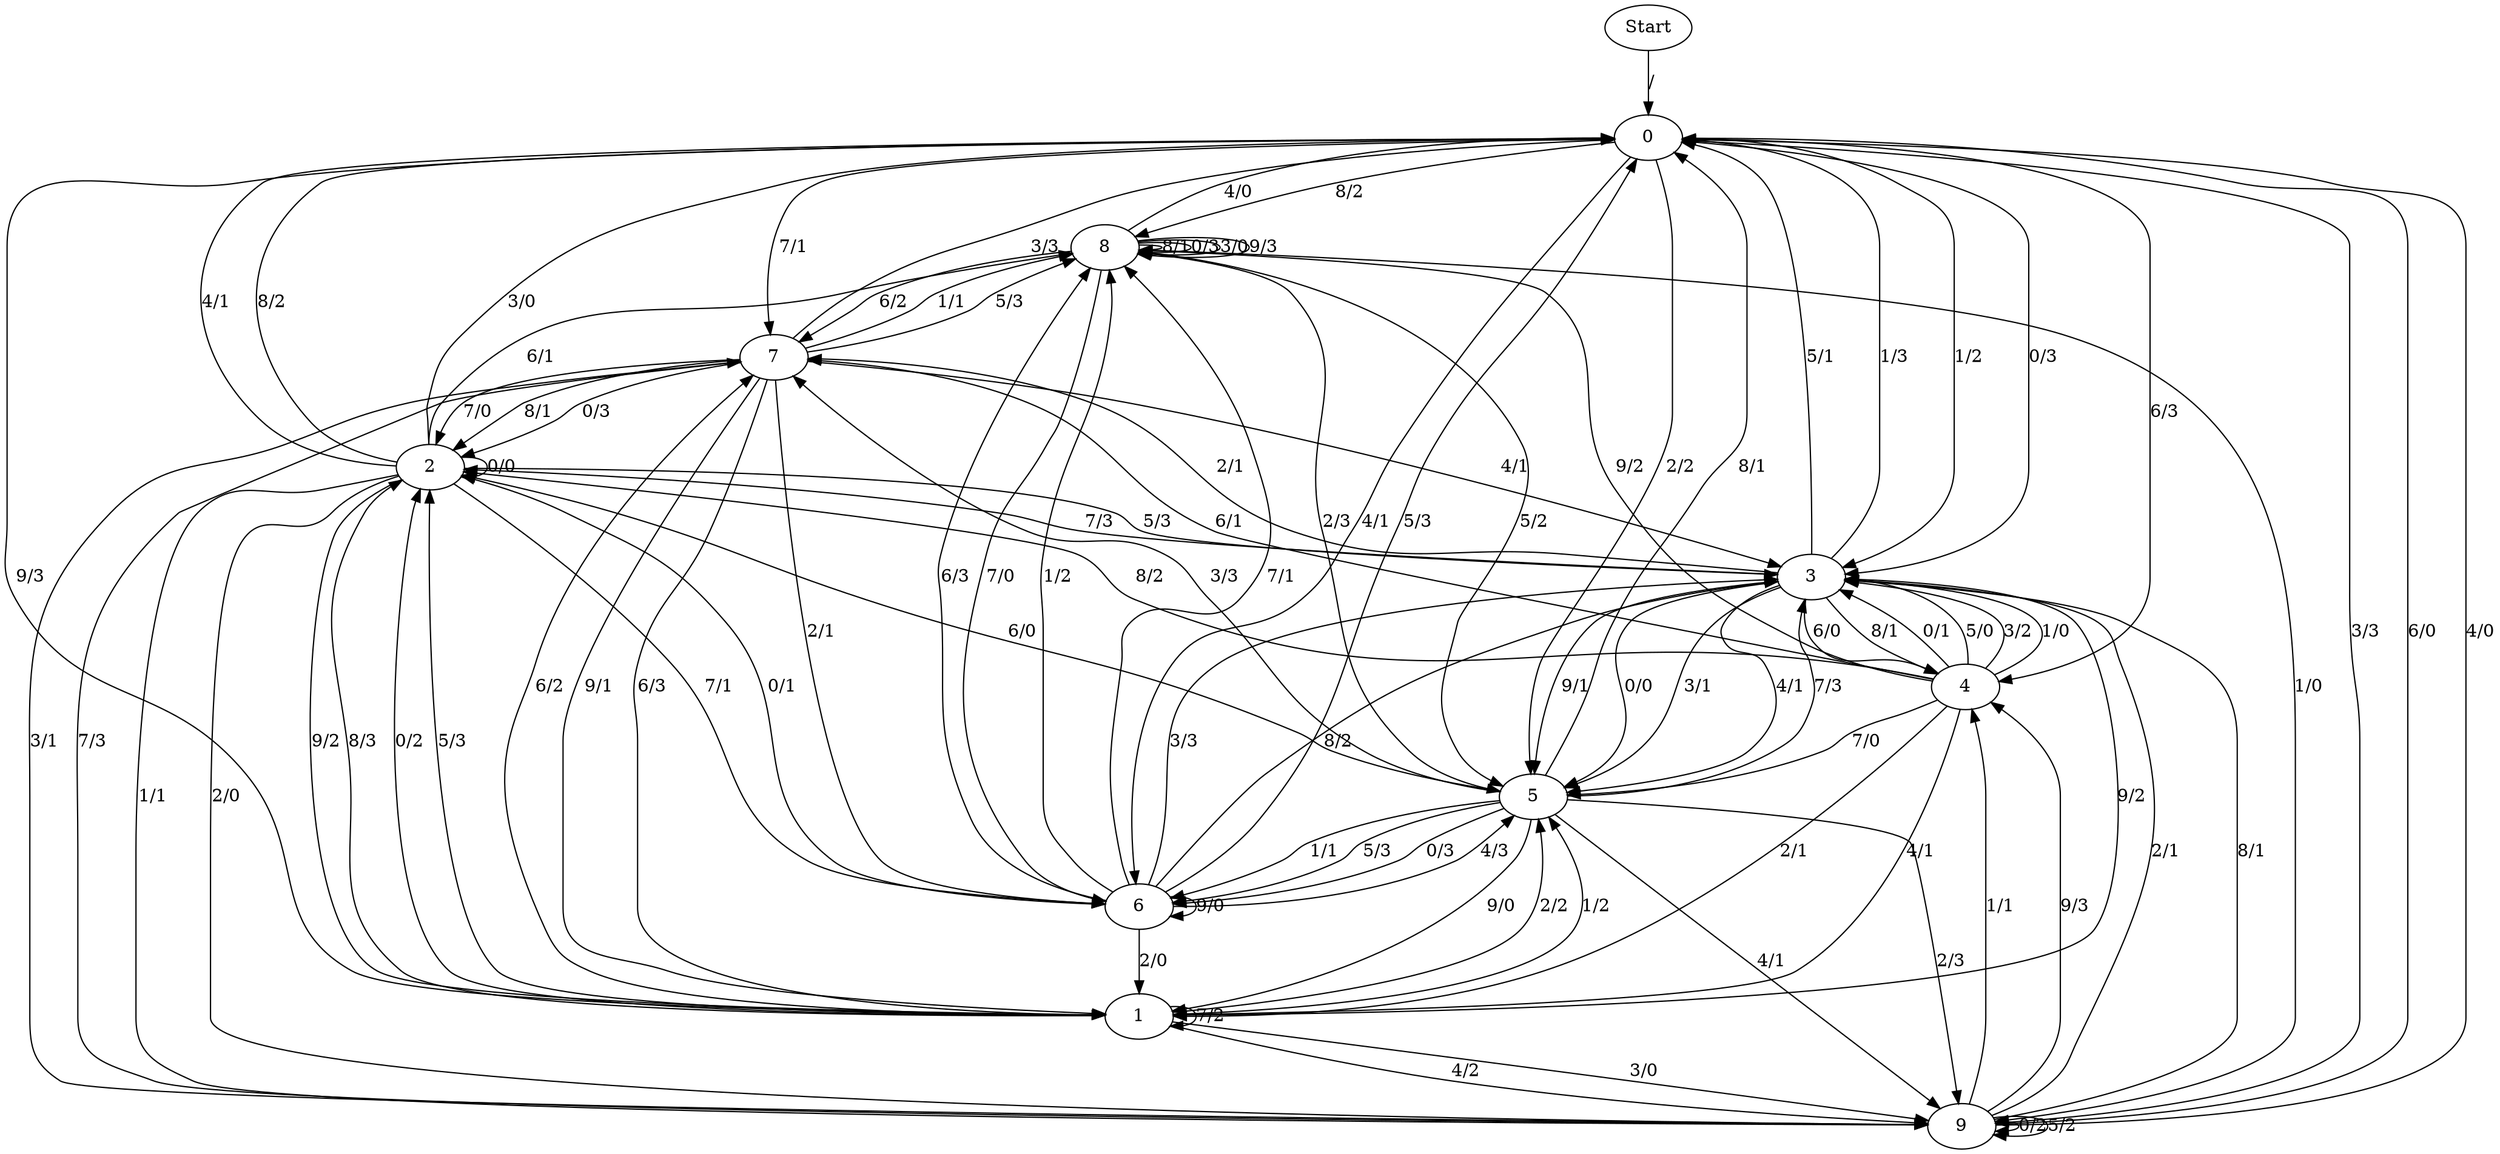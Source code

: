 digraph {
	Start -> 0 [label="/"]
	0 -> 8 [label="8/2"]
	0 -> 1 [label="9/3"]
	0 -> 9 [label="3/3"]
	0 -> 6 [label="4/1"]
	0 -> 5 [label="2/2"]
	0 -> 3 [label="1/2"]
	0 -> 7 [label="7/1"]
	0 -> 4 [label="6/3"]
	0 -> 3 [label="0/3"]
	8 -> 7 [label="6/2"]
	8 -> 8 [label="8/1"]
	8 -> 8 [label="0/3"]
	8 -> 8 [label="3/0"]
	8 -> 9 [label="1/0"]
	8 -> 8 [label="9/3"]
	8 -> 5 [label="2/3"]
	8 -> 6 [label="7/0"]
	8 -> 5 [label="5/2"]
	8 -> 0 [label="4/0"]
	9 -> 3 [label="2/1"]
	9 -> 7 [label="3/1"]
	9 -> 3 [label="8/1"]
	9 -> 9 [label="0/2"]
	9 -> 0 [label="6/0"]
	9 -> 0 [label="4/0"]
	9 -> 7 [label="7/3"]
	9 -> 4 [label="1/1"]
	9 -> 9 [label="5/2"]
	9 -> 4 [label="9/3"]
	3 -> 5 [label="9/1"]
	3 -> 5 [label="0/0"]
	3 -> 0 [label="5/1"]
	3 -> 0 [label="1/3"]
	3 -> 5 [label="4/1"]
	3 -> 4 [label="6/0"]
	3 -> 7 [label="2/1"]
	3 -> 5 [label="3/1"]
	3 -> 4 [label="8/1"]
	3 -> 2 [label="7/3"]
	5 -> 6 [label="0/3"]
	5 -> 6 [label="1/1"]
	5 -> 0 [label="8/1"]
	5 -> 6 [label="5/3"]
	5 -> 3 [label="7/3"]
	5 -> 1 [label="9/0"]
	5 -> 2 [label="6/0"]
	5 -> 7 [label="3/3"]
	5 -> 9 [label="4/1"]
	5 -> 9 [label="2/3"]
	7 -> 6 [label="2/1"]
	7 -> 8 [label="1/1"]
	7 -> 1 [label="6/3"]
	7 -> 8 [label="5/3"]
	7 -> 2 [label="8/1"]
	7 -> 3 [label="4/1"]
	7 -> 2 [label="0/3"]
	7 -> 2 [label="7/0"]
	7 -> 1 [label="9/1"]
	7 -> 0 [label="3/3"]
	6 -> 5 [label="4/3"]
	6 -> 8 [label="1/2"]
	6 -> 1 [label="2/0"]
	6 -> 8 [label="7/1"]
	6 -> 2 [label="0/1"]
	6 -> 3 [label="3/3"]
	6 -> 8 [label="6/3"]
	6 -> 3 [label="8/2"]
	6 -> 6 [label="9/0"]
	6 -> 0 [label="5/3"]
	1 -> 5 [label="2/2"]
	1 -> 2 [label="8/3"]
	1 -> 9 [label="3/0"]
	1 -> 9 [label="4/2"]
	1 -> 3 [label="9/2"]
	1 -> 2 [label="0/2"]
	1 -> 5 [label="1/2"]
	1 -> 2 [label="5/3"]
	1 -> 1 [label="7/2"]
	1 -> 7 [label="6/2"]
	2 -> 2 [label="0/0"]
	2 -> 9 [label="1/1"]
	2 -> 0 [label="4/1"]
	2 -> 3 [label="5/3"]
	2 -> 8 [label="6/1"]
	2 -> 0 [label="8/2"]
	2 -> 1 [label="9/2"]
	2 -> 9 [label="2/0"]
	2 -> 0 [label="3/0"]
	2 -> 6 [label="7/1"]
	4 -> 3 [label="0/1"]
	4 -> 5 [label="7/0"]
	4 -> 1 [label="4/1"]
	4 -> 3 [label="5/0"]
	4 -> 8 [label="9/2"]
	4 -> 3 [label="3/2"]
	4 -> 3 [label="1/0"]
	4 -> 7 [label="6/1"]
	4 -> 2 [label="8/2"]
	4 -> 1 [label="2/1"]
}